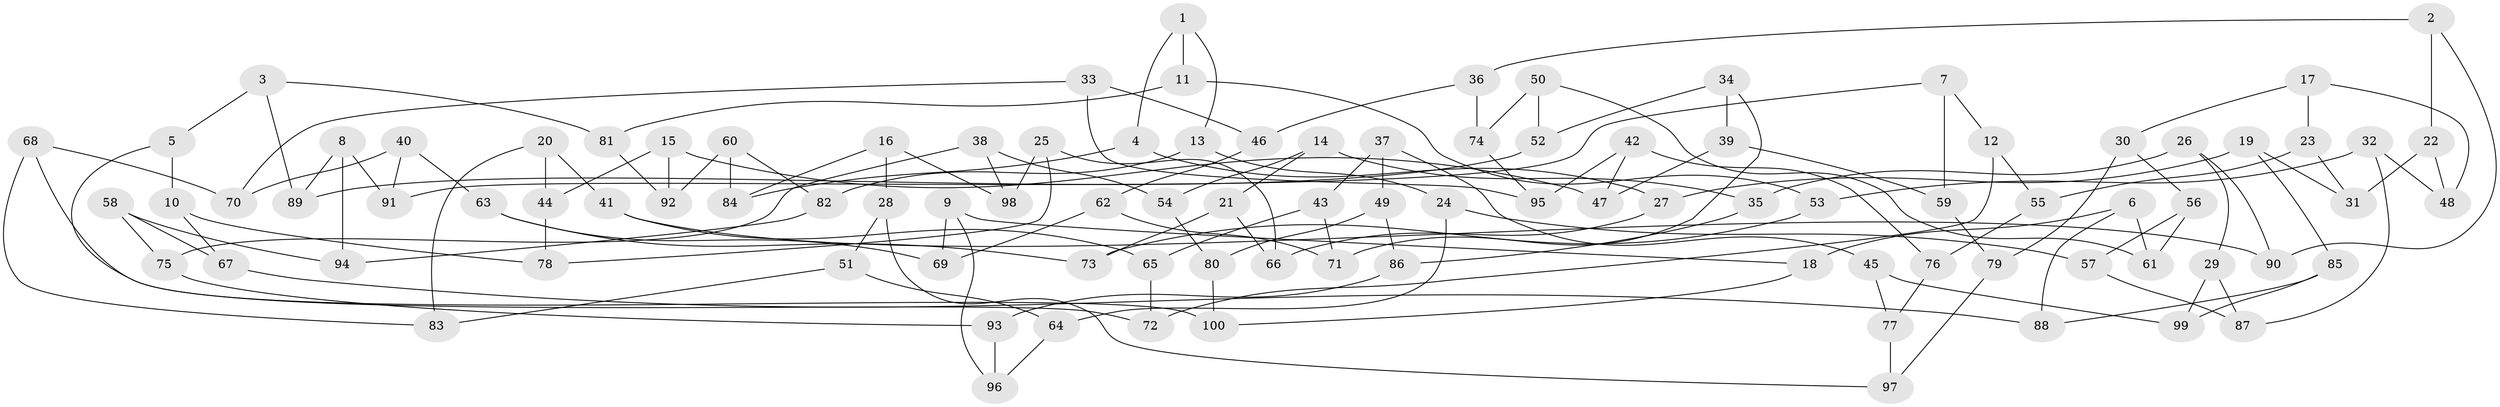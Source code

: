 // Generated by graph-tools (version 1.1) at 2025/11/02/21/25 10:11:15]
// undirected, 100 vertices, 150 edges
graph export_dot {
graph [start="1"]
  node [color=gray90,style=filled];
  1;
  2;
  3;
  4;
  5;
  6;
  7;
  8;
  9;
  10;
  11;
  12;
  13;
  14;
  15;
  16;
  17;
  18;
  19;
  20;
  21;
  22;
  23;
  24;
  25;
  26;
  27;
  28;
  29;
  30;
  31;
  32;
  33;
  34;
  35;
  36;
  37;
  38;
  39;
  40;
  41;
  42;
  43;
  44;
  45;
  46;
  47;
  48;
  49;
  50;
  51;
  52;
  53;
  54;
  55;
  56;
  57;
  58;
  59;
  60;
  61;
  62;
  63;
  64;
  65;
  66;
  67;
  68;
  69;
  70;
  71;
  72;
  73;
  74;
  75;
  76;
  77;
  78;
  79;
  80;
  81;
  82;
  83;
  84;
  85;
  86;
  87;
  88;
  89;
  90;
  91;
  92;
  93;
  94;
  95;
  96;
  97;
  98;
  99;
  100;
  1 -- 11;
  1 -- 13;
  1 -- 4;
  2 -- 22;
  2 -- 90;
  2 -- 36;
  3 -- 5;
  3 -- 89;
  3 -- 81;
  4 -- 27;
  4 -- 84;
  5 -- 72;
  5 -- 10;
  6 -- 18;
  6 -- 61;
  6 -- 88;
  7 -- 12;
  7 -- 59;
  7 -- 91;
  8 -- 89;
  8 -- 94;
  8 -- 91;
  9 -- 18;
  9 -- 69;
  9 -- 96;
  10 -- 67;
  10 -- 78;
  11 -- 53;
  11 -- 81;
  12 -- 72;
  12 -- 55;
  13 -- 82;
  13 -- 24;
  14 -- 35;
  14 -- 21;
  14 -- 54;
  15 -- 47;
  15 -- 92;
  15 -- 44;
  16 -- 28;
  16 -- 84;
  16 -- 98;
  17 -- 30;
  17 -- 48;
  17 -- 23;
  18 -- 100;
  19 -- 85;
  19 -- 31;
  19 -- 27;
  20 -- 83;
  20 -- 41;
  20 -- 44;
  21 -- 73;
  21 -- 66;
  22 -- 48;
  22 -- 31;
  23 -- 55;
  23 -- 31;
  24 -- 64;
  24 -- 57;
  25 -- 78;
  25 -- 66;
  25 -- 98;
  26 -- 29;
  26 -- 90;
  26 -- 35;
  27 -- 66;
  28 -- 51;
  28 -- 97;
  29 -- 87;
  29 -- 99;
  30 -- 56;
  30 -- 79;
  32 -- 53;
  32 -- 48;
  32 -- 87;
  33 -- 46;
  33 -- 70;
  33 -- 95;
  34 -- 52;
  34 -- 71;
  34 -- 39;
  35 -- 86;
  36 -- 46;
  36 -- 74;
  37 -- 43;
  37 -- 45;
  37 -- 49;
  38 -- 98;
  38 -- 75;
  38 -- 54;
  39 -- 59;
  39 -- 47;
  40 -- 91;
  40 -- 70;
  40 -- 63;
  41 -- 65;
  41 -- 90;
  42 -- 47;
  42 -- 95;
  42 -- 76;
  43 -- 65;
  43 -- 71;
  44 -- 78;
  45 -- 77;
  45 -- 99;
  46 -- 62;
  49 -- 80;
  49 -- 86;
  50 -- 74;
  50 -- 61;
  50 -- 52;
  51 -- 83;
  51 -- 64;
  52 -- 89;
  53 -- 73;
  54 -- 80;
  55 -- 76;
  56 -- 61;
  56 -- 57;
  57 -- 87;
  58 -- 75;
  58 -- 94;
  58 -- 67;
  59 -- 79;
  60 -- 82;
  60 -- 84;
  60 -- 92;
  62 -- 71;
  62 -- 69;
  63 -- 73;
  63 -- 69;
  64 -- 96;
  65 -- 72;
  67 -- 88;
  68 -- 70;
  68 -- 100;
  68 -- 83;
  74 -- 95;
  75 -- 93;
  76 -- 77;
  77 -- 97;
  79 -- 97;
  80 -- 100;
  81 -- 92;
  82 -- 94;
  85 -- 99;
  85 -- 88;
  86 -- 93;
  93 -- 96;
}
